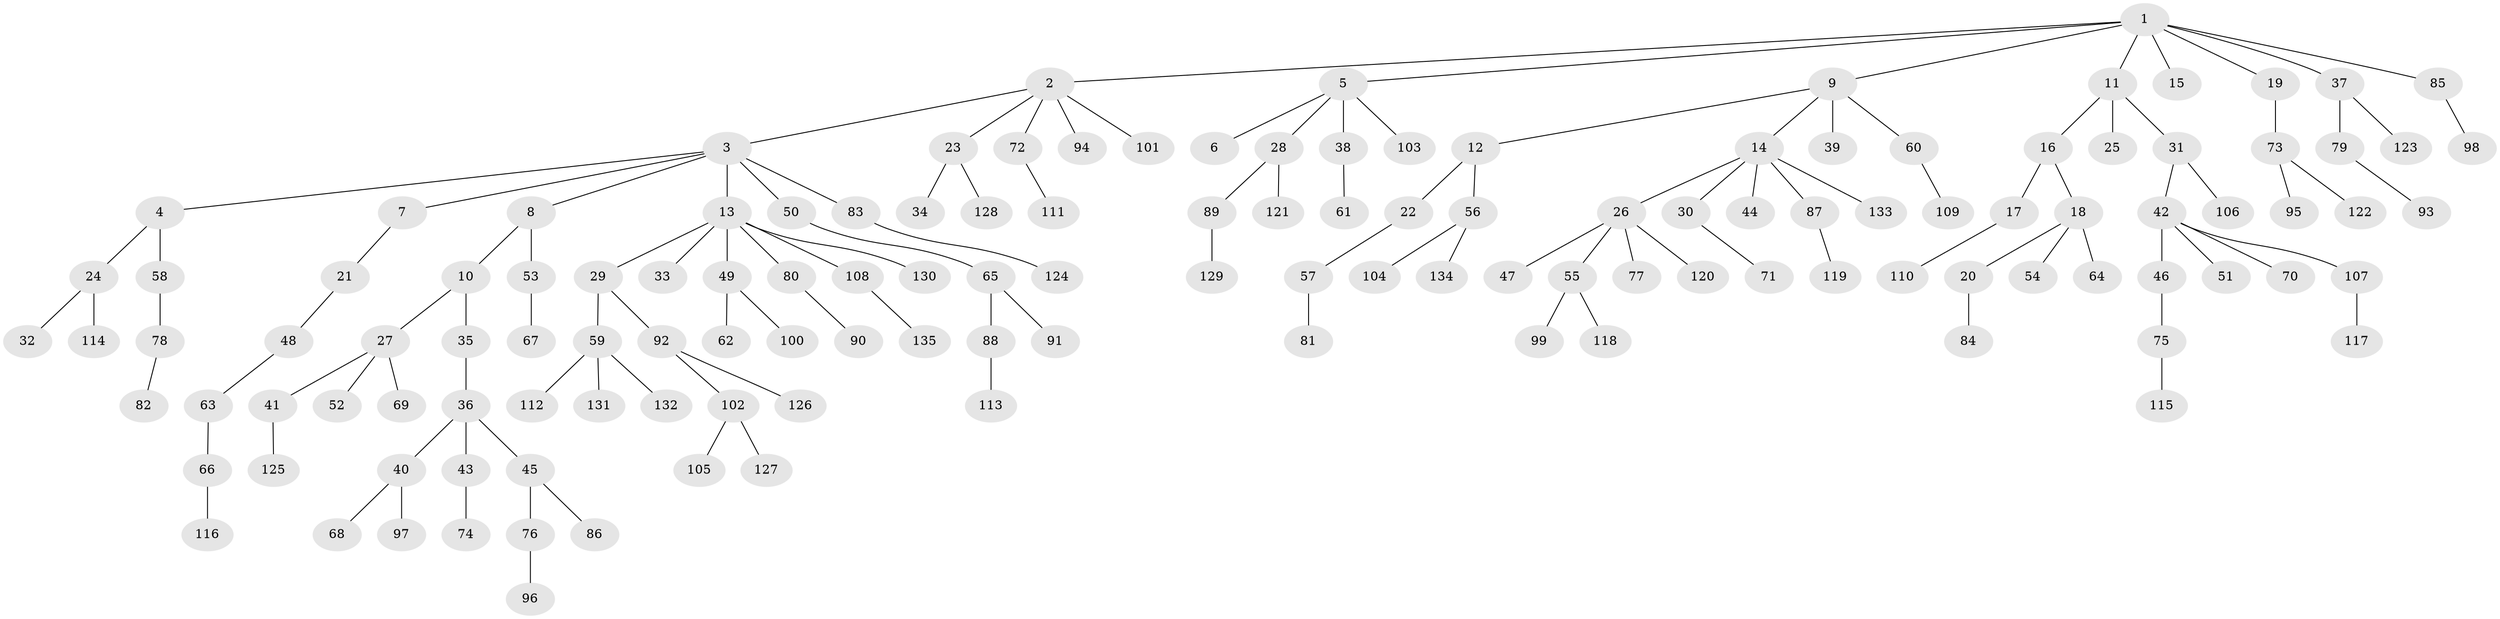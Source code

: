 // coarse degree distribution, {7: 0.021052631578947368, 5: 0.031578947368421054, 3: 0.09473684210526316, 4: 0.06315789473684211, 2: 0.29473684210526313, 6: 0.010526315789473684, 1: 0.4842105263157895}
// Generated by graph-tools (version 1.1) at 2025/51/03/04/25 22:51:35]
// undirected, 135 vertices, 134 edges
graph export_dot {
  node [color=gray90,style=filled];
  1;
  2;
  3;
  4;
  5;
  6;
  7;
  8;
  9;
  10;
  11;
  12;
  13;
  14;
  15;
  16;
  17;
  18;
  19;
  20;
  21;
  22;
  23;
  24;
  25;
  26;
  27;
  28;
  29;
  30;
  31;
  32;
  33;
  34;
  35;
  36;
  37;
  38;
  39;
  40;
  41;
  42;
  43;
  44;
  45;
  46;
  47;
  48;
  49;
  50;
  51;
  52;
  53;
  54;
  55;
  56;
  57;
  58;
  59;
  60;
  61;
  62;
  63;
  64;
  65;
  66;
  67;
  68;
  69;
  70;
  71;
  72;
  73;
  74;
  75;
  76;
  77;
  78;
  79;
  80;
  81;
  82;
  83;
  84;
  85;
  86;
  87;
  88;
  89;
  90;
  91;
  92;
  93;
  94;
  95;
  96;
  97;
  98;
  99;
  100;
  101;
  102;
  103;
  104;
  105;
  106;
  107;
  108;
  109;
  110;
  111;
  112;
  113;
  114;
  115;
  116;
  117;
  118;
  119;
  120;
  121;
  122;
  123;
  124;
  125;
  126;
  127;
  128;
  129;
  130;
  131;
  132;
  133;
  134;
  135;
  1 -- 2;
  1 -- 5;
  1 -- 9;
  1 -- 11;
  1 -- 15;
  1 -- 19;
  1 -- 37;
  1 -- 85;
  2 -- 3;
  2 -- 23;
  2 -- 72;
  2 -- 94;
  2 -- 101;
  3 -- 4;
  3 -- 7;
  3 -- 8;
  3 -- 13;
  3 -- 50;
  3 -- 83;
  4 -- 24;
  4 -- 58;
  5 -- 6;
  5 -- 28;
  5 -- 38;
  5 -- 103;
  7 -- 21;
  8 -- 10;
  8 -- 53;
  9 -- 12;
  9 -- 14;
  9 -- 39;
  9 -- 60;
  10 -- 27;
  10 -- 35;
  11 -- 16;
  11 -- 25;
  11 -- 31;
  12 -- 22;
  12 -- 56;
  13 -- 29;
  13 -- 33;
  13 -- 49;
  13 -- 80;
  13 -- 108;
  13 -- 130;
  14 -- 26;
  14 -- 30;
  14 -- 44;
  14 -- 87;
  14 -- 133;
  16 -- 17;
  16 -- 18;
  17 -- 110;
  18 -- 20;
  18 -- 54;
  18 -- 64;
  19 -- 73;
  20 -- 84;
  21 -- 48;
  22 -- 57;
  23 -- 34;
  23 -- 128;
  24 -- 32;
  24 -- 114;
  26 -- 47;
  26 -- 55;
  26 -- 77;
  26 -- 120;
  27 -- 41;
  27 -- 52;
  27 -- 69;
  28 -- 89;
  28 -- 121;
  29 -- 59;
  29 -- 92;
  30 -- 71;
  31 -- 42;
  31 -- 106;
  35 -- 36;
  36 -- 40;
  36 -- 43;
  36 -- 45;
  37 -- 79;
  37 -- 123;
  38 -- 61;
  40 -- 68;
  40 -- 97;
  41 -- 125;
  42 -- 46;
  42 -- 51;
  42 -- 70;
  42 -- 107;
  43 -- 74;
  45 -- 76;
  45 -- 86;
  46 -- 75;
  48 -- 63;
  49 -- 62;
  49 -- 100;
  50 -- 65;
  53 -- 67;
  55 -- 99;
  55 -- 118;
  56 -- 104;
  56 -- 134;
  57 -- 81;
  58 -- 78;
  59 -- 112;
  59 -- 131;
  59 -- 132;
  60 -- 109;
  63 -- 66;
  65 -- 88;
  65 -- 91;
  66 -- 116;
  72 -- 111;
  73 -- 95;
  73 -- 122;
  75 -- 115;
  76 -- 96;
  78 -- 82;
  79 -- 93;
  80 -- 90;
  83 -- 124;
  85 -- 98;
  87 -- 119;
  88 -- 113;
  89 -- 129;
  92 -- 102;
  92 -- 126;
  102 -- 105;
  102 -- 127;
  107 -- 117;
  108 -- 135;
}
